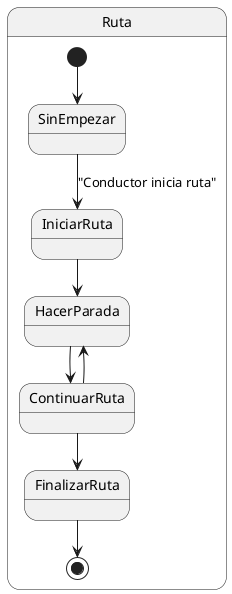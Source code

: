 @startuml
state "Ruta" as Ruta {
    [*] --> SinEmpezar
    SinEmpezar --> IniciarRuta : "Conductor inicia ruta"
    IniciarRuta --> HacerParada
    HacerParada --> ContinuarRuta
    ContinuarRuta --> HacerParada
    ContinuarRuta --> FinalizarRuta
    FinalizarRuta --> [*]
}
@enduml
